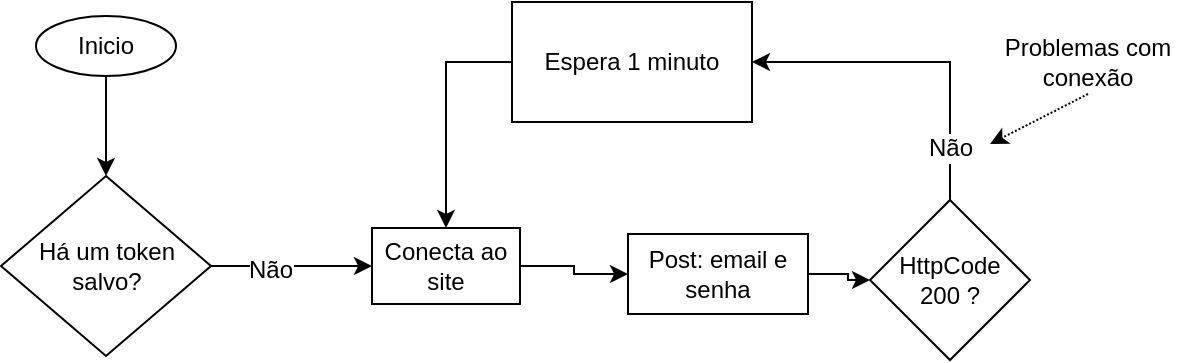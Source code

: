 <mxfile version="11.0.9" type="github"><diagram id="zoa8izNbKbenB0HqT9u0" name="Page-1"><mxGraphModel dx="413" dy="222" grid="1" gridSize="1" guides="1" tooltips="1" connect="1" arrows="1" fold="1" page="1" pageScale="1" pageWidth="827" pageHeight="1169" math="0" shadow="0"><root><mxCell id="0"/><mxCell id="1" parent="0"/><mxCell id="X6r0Ha2zq1gxZBEjaZaH-3" style="edgeStyle=orthogonalEdgeStyle;rounded=0;orthogonalLoop=1;jettySize=auto;html=1;exitX=0.5;exitY=1;exitDx=0;exitDy=0;entryX=0.5;entryY=0;entryDx=0;entryDy=0;" edge="1" parent="1" source="X6r0Ha2zq1gxZBEjaZaH-1" target="X6r0Ha2zq1gxZBEjaZaH-2"><mxGeometry relative="1" as="geometry"/></mxCell><mxCell id="X6r0Ha2zq1gxZBEjaZaH-1" value="Inicio" style="ellipse;whiteSpace=wrap;html=1;" vertex="1" parent="1"><mxGeometry x="300" y="90" width="70" height="30" as="geometry"/></mxCell><mxCell id="X6r0Ha2zq1gxZBEjaZaH-5" style="edgeStyle=orthogonalEdgeStyle;rounded=0;orthogonalLoop=1;jettySize=auto;html=1;entryX=0;entryY=0.5;entryDx=0;entryDy=0;" edge="1" parent="1" source="X6r0Ha2zq1gxZBEjaZaH-2" target="X6r0Ha2zq1gxZBEjaZaH-11"><mxGeometry relative="1" as="geometry"><mxPoint x="472" y="215" as="targetPoint"/></mxGeometry></mxCell><mxCell id="X6r0Ha2zq1gxZBEjaZaH-6" value="Não" style="text;html=1;resizable=0;points=[];align=center;verticalAlign=middle;labelBackgroundColor=#ffffff;" vertex="1" connectable="0" parent="X6r0Ha2zq1gxZBEjaZaH-5"><mxGeometry x="-0.285" y="-2" relative="1" as="geometry"><mxPoint as="offset"/></mxGeometry></mxCell><mxCell id="X6r0Ha2zq1gxZBEjaZaH-2" value="&lt;div&gt;Há um token&lt;/div&gt;&lt;div&gt;salvo?&lt;br&gt;&lt;/div&gt;" style="rhombus;whiteSpace=wrap;html=1;" vertex="1" parent="1"><mxGeometry x="282.5" y="170" width="105" height="90" as="geometry"/></mxCell><mxCell id="X6r0Ha2zq1gxZBEjaZaH-15" style="edgeStyle=orthogonalEdgeStyle;rounded=0;orthogonalLoop=1;jettySize=auto;html=1;exitX=1;exitY=0.5;exitDx=0;exitDy=0;entryX=0;entryY=0.5;entryDx=0;entryDy=0;" edge="1" parent="1" source="X6r0Ha2zq1gxZBEjaZaH-11" target="X6r0Ha2zq1gxZBEjaZaH-16"><mxGeometry relative="1" as="geometry"><mxPoint x="585.095" y="215.143" as="targetPoint"/></mxGeometry></mxCell><mxCell id="X6r0Ha2zq1gxZBEjaZaH-11" value="Conecta ao site" style="rounded=0;whiteSpace=wrap;html=1;" vertex="1" parent="1"><mxGeometry x="468" y="196" width="74" height="38" as="geometry"/></mxCell><mxCell id="X6r0Ha2zq1gxZBEjaZaH-21" style="edgeStyle=orthogonalEdgeStyle;rounded=0;orthogonalLoop=1;jettySize=auto;html=1;" edge="1" parent="1" source="X6r0Ha2zq1gxZBEjaZaH-16" target="X6r0Ha2zq1gxZBEjaZaH-17"><mxGeometry relative="1" as="geometry"/></mxCell><mxCell id="X6r0Ha2zq1gxZBEjaZaH-16" value="Post: email e senha" style="rounded=0;whiteSpace=wrap;html=1;" vertex="1" parent="1"><mxGeometry x="596" y="199" width="90" height="40" as="geometry"/></mxCell><mxCell id="X6r0Ha2zq1gxZBEjaZaH-18" style="edgeStyle=orthogonalEdgeStyle;rounded=0;orthogonalLoop=1;jettySize=auto;html=1;entryX=1;entryY=0.5;entryDx=0;entryDy=0;exitX=0.5;exitY=0;exitDx=0;exitDy=0;" edge="1" parent="1" source="X6r0Ha2zq1gxZBEjaZaH-17" target="X6r0Ha2zq1gxZBEjaZaH-19"><mxGeometry relative="1" as="geometry"><mxPoint x="765.476" y="146" as="targetPoint"/></mxGeometry></mxCell><mxCell id="X6r0Ha2zq1gxZBEjaZaH-22" value="Não" style="text;html=1;resizable=0;points=[];align=center;verticalAlign=middle;labelBackgroundColor=#ffffff;" vertex="1" connectable="0" parent="X6r0Ha2zq1gxZBEjaZaH-18"><mxGeometry x="-0.693" relative="1" as="geometry"><mxPoint as="offset"/></mxGeometry></mxCell><mxCell id="X6r0Ha2zq1gxZBEjaZaH-17" value="&lt;div&gt;HttpCode&lt;/div&gt;&lt;div&gt;200 ?&lt;br&gt;&lt;/div&gt;" style="rhombus;whiteSpace=wrap;html=1;" vertex="1" parent="1"><mxGeometry x="717" y="182" width="80" height="80" as="geometry"/></mxCell><mxCell id="X6r0Ha2zq1gxZBEjaZaH-20" style="edgeStyle=orthogonalEdgeStyle;rounded=0;orthogonalLoop=1;jettySize=auto;html=1;entryX=0.5;entryY=0;entryDx=0;entryDy=0;exitX=0;exitY=0.5;exitDx=0;exitDy=0;" edge="1" parent="1" source="X6r0Ha2zq1gxZBEjaZaH-19" target="X6r0Ha2zq1gxZBEjaZaH-11"><mxGeometry relative="1" as="geometry"/></mxCell><mxCell id="X6r0Ha2zq1gxZBEjaZaH-19" value="Espera 1 minuto" style="rounded=0;whiteSpace=wrap;html=1;" vertex="1" parent="1"><mxGeometry x="538" y="83" width="120" height="60" as="geometry"/></mxCell><mxCell id="X6r0Ha2zq1gxZBEjaZaH-23" value="Problemas com conexão" style="text;html=1;strokeColor=none;fillColor=none;align=center;verticalAlign=middle;whiteSpace=wrap;rounded=0;" vertex="1" parent="1"><mxGeometry x="776" y="96" width="100" height="33" as="geometry"/></mxCell><mxCell id="X6r0Ha2zq1gxZBEjaZaH-24" value="" style="endArrow=classic;html=1;exitX=0.5;exitY=1;exitDx=0;exitDy=0;dashed=1;dashPattern=1 1;" edge="1" parent="1" source="X6r0Ha2zq1gxZBEjaZaH-23"><mxGeometry width="50" height="50" relative="1" as="geometry"><mxPoint x="470" y="315" as="sourcePoint"/><mxPoint x="777" y="154" as="targetPoint"/></mxGeometry></mxCell></root></mxGraphModel></diagram></mxfile>